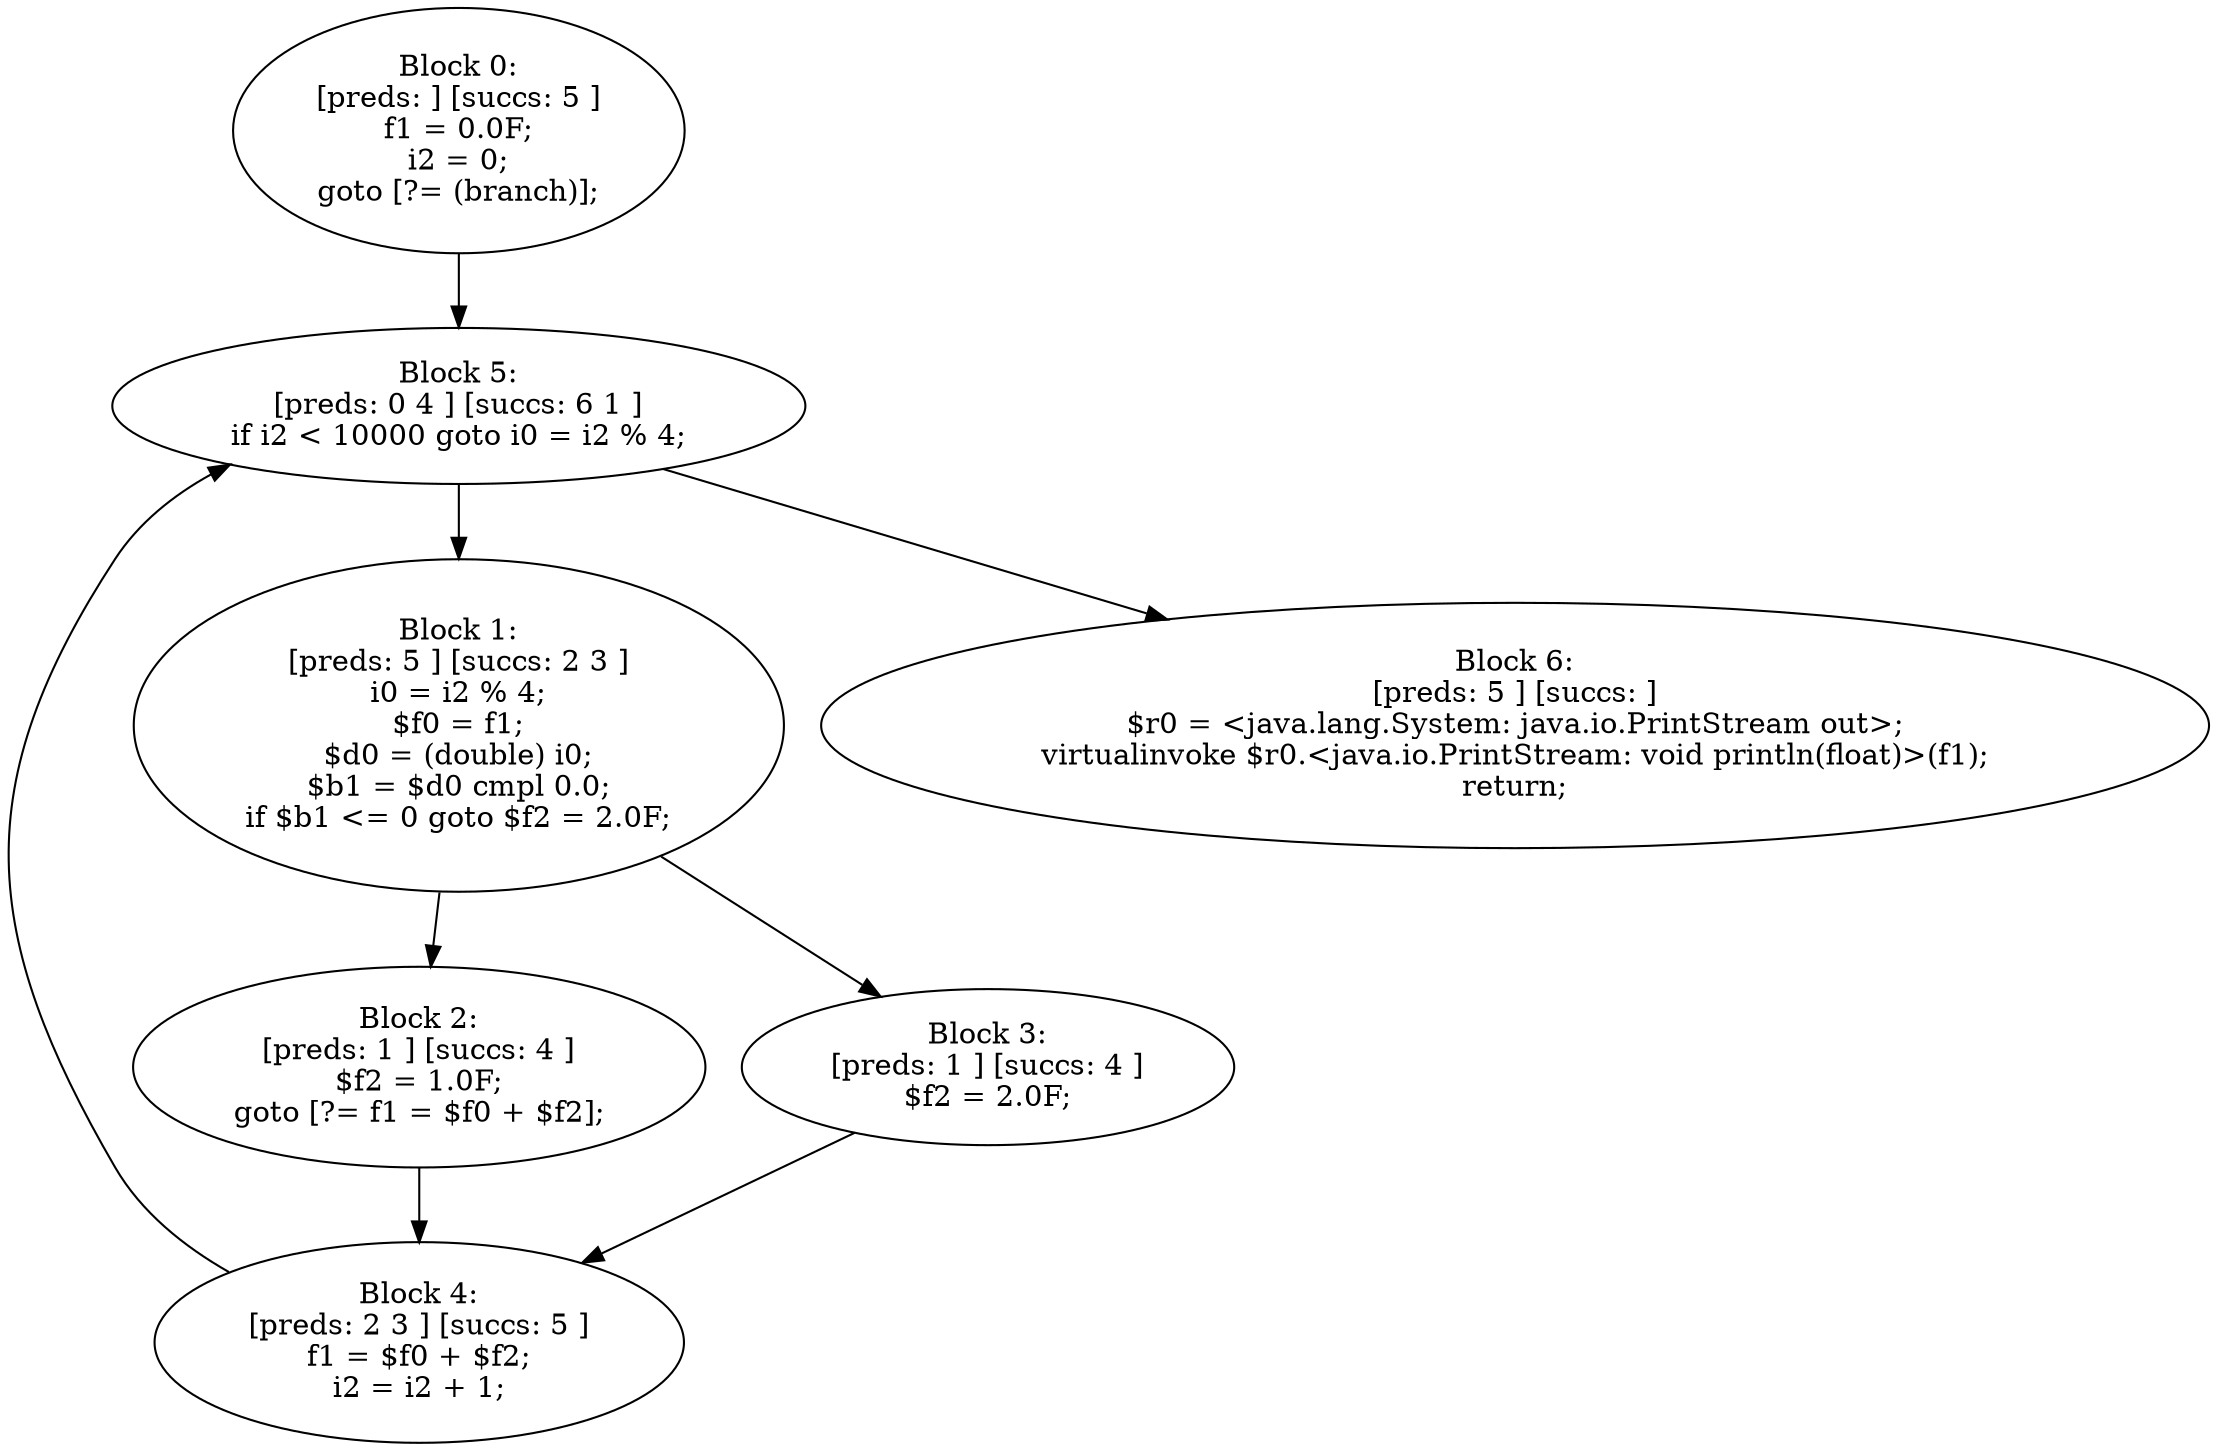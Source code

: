 digraph "unitGraph" {
    "Block 0:
[preds: ] [succs: 5 ]
f1 = 0.0F;
i2 = 0;
goto [?= (branch)];
"
    "Block 1:
[preds: 5 ] [succs: 2 3 ]
i0 = i2 % 4;
$f0 = f1;
$d0 = (double) i0;
$b1 = $d0 cmpl 0.0;
if $b1 <= 0 goto $f2 = 2.0F;
"
    "Block 2:
[preds: 1 ] [succs: 4 ]
$f2 = 1.0F;
goto [?= f1 = $f0 + $f2];
"
    "Block 3:
[preds: 1 ] [succs: 4 ]
$f2 = 2.0F;
"
    "Block 4:
[preds: 2 3 ] [succs: 5 ]
f1 = $f0 + $f2;
i2 = i2 + 1;
"
    "Block 5:
[preds: 0 4 ] [succs: 6 1 ]
if i2 < 10000 goto i0 = i2 % 4;
"
    "Block 6:
[preds: 5 ] [succs: ]
$r0 = <java.lang.System: java.io.PrintStream out>;
virtualinvoke $r0.<java.io.PrintStream: void println(float)>(f1);
return;
"
    "Block 0:
[preds: ] [succs: 5 ]
f1 = 0.0F;
i2 = 0;
goto [?= (branch)];
"->"Block 5:
[preds: 0 4 ] [succs: 6 1 ]
if i2 < 10000 goto i0 = i2 % 4;
";
    "Block 1:
[preds: 5 ] [succs: 2 3 ]
i0 = i2 % 4;
$f0 = f1;
$d0 = (double) i0;
$b1 = $d0 cmpl 0.0;
if $b1 <= 0 goto $f2 = 2.0F;
"->"Block 2:
[preds: 1 ] [succs: 4 ]
$f2 = 1.0F;
goto [?= f1 = $f0 + $f2];
";
    "Block 1:
[preds: 5 ] [succs: 2 3 ]
i0 = i2 % 4;
$f0 = f1;
$d0 = (double) i0;
$b1 = $d0 cmpl 0.0;
if $b1 <= 0 goto $f2 = 2.0F;
"->"Block 3:
[preds: 1 ] [succs: 4 ]
$f2 = 2.0F;
";
    "Block 2:
[preds: 1 ] [succs: 4 ]
$f2 = 1.0F;
goto [?= f1 = $f0 + $f2];
"->"Block 4:
[preds: 2 3 ] [succs: 5 ]
f1 = $f0 + $f2;
i2 = i2 + 1;
";
    "Block 3:
[preds: 1 ] [succs: 4 ]
$f2 = 2.0F;
"->"Block 4:
[preds: 2 3 ] [succs: 5 ]
f1 = $f0 + $f2;
i2 = i2 + 1;
";
    "Block 4:
[preds: 2 3 ] [succs: 5 ]
f1 = $f0 + $f2;
i2 = i2 + 1;
"->"Block 5:
[preds: 0 4 ] [succs: 6 1 ]
if i2 < 10000 goto i0 = i2 % 4;
";
    "Block 5:
[preds: 0 4 ] [succs: 6 1 ]
if i2 < 10000 goto i0 = i2 % 4;
"->"Block 6:
[preds: 5 ] [succs: ]
$r0 = <java.lang.System: java.io.PrintStream out>;
virtualinvoke $r0.<java.io.PrintStream: void println(float)>(f1);
return;
";
    "Block 5:
[preds: 0 4 ] [succs: 6 1 ]
if i2 < 10000 goto i0 = i2 % 4;
"->"Block 1:
[preds: 5 ] [succs: 2 3 ]
i0 = i2 % 4;
$f0 = f1;
$d0 = (double) i0;
$b1 = $d0 cmpl 0.0;
if $b1 <= 0 goto $f2 = 2.0F;
";
}
